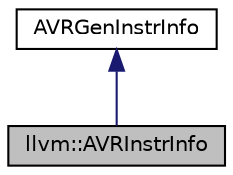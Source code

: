 digraph "llvm::AVRInstrInfo"
{
 // LATEX_PDF_SIZE
  bgcolor="transparent";
  edge [fontname="Helvetica",fontsize="10",labelfontname="Helvetica",labelfontsize="10"];
  node [fontname="Helvetica",fontsize="10",shape=record];
  Node1 [label="llvm::AVRInstrInfo",height=0.2,width=0.4,color="black", fillcolor="grey75", style="filled", fontcolor="black",tooltip="Utilities related to the AVR instruction set."];
  Node2 -> Node1 [dir="back",color="midnightblue",fontsize="10",style="solid",fontname="Helvetica"];
  Node2 [label="AVRGenInstrInfo",height=0.2,width=0.4,color="black",URL="$classAVRGenInstrInfo.html",tooltip=" "];
}
